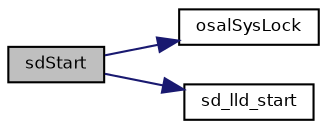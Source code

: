 digraph "sdStart"
{
  bgcolor="transparent";
  edge [fontname="Helvetica",fontsize="8",labelfontname="Helvetica",labelfontsize="8"];
  node [fontname="Helvetica",fontsize="8",shape=record];
  rankdir="LR";
  Node4 [label="sdStart",height=0.2,width=0.4,color="black", fillcolor="grey75", style="filled", fontcolor="black"];
  Node4 -> Node5 [color="midnightblue",fontsize="8",style="solid",fontname="Helvetica"];
  Node5 [label="osalSysLock",height=0.2,width=0.4,color="black",URL="$group___o_s_a_l.html#ga0cb5e528b0114b4ca61c2eb65a0515fa",tooltip="Enters a critical zone from thread context. "];
  Node4 -> Node6 [color="midnightblue",fontsize="8",style="solid",fontname="Helvetica"];
  Node6 [label="sd_lld_start",height=0.2,width=0.4,color="black",URL="$group___s_e_r_i_a_l.html#gacc3752a7b00b668a651ab76902074e92",tooltip="Low level serial driver configuration and (re)start. "];
}

